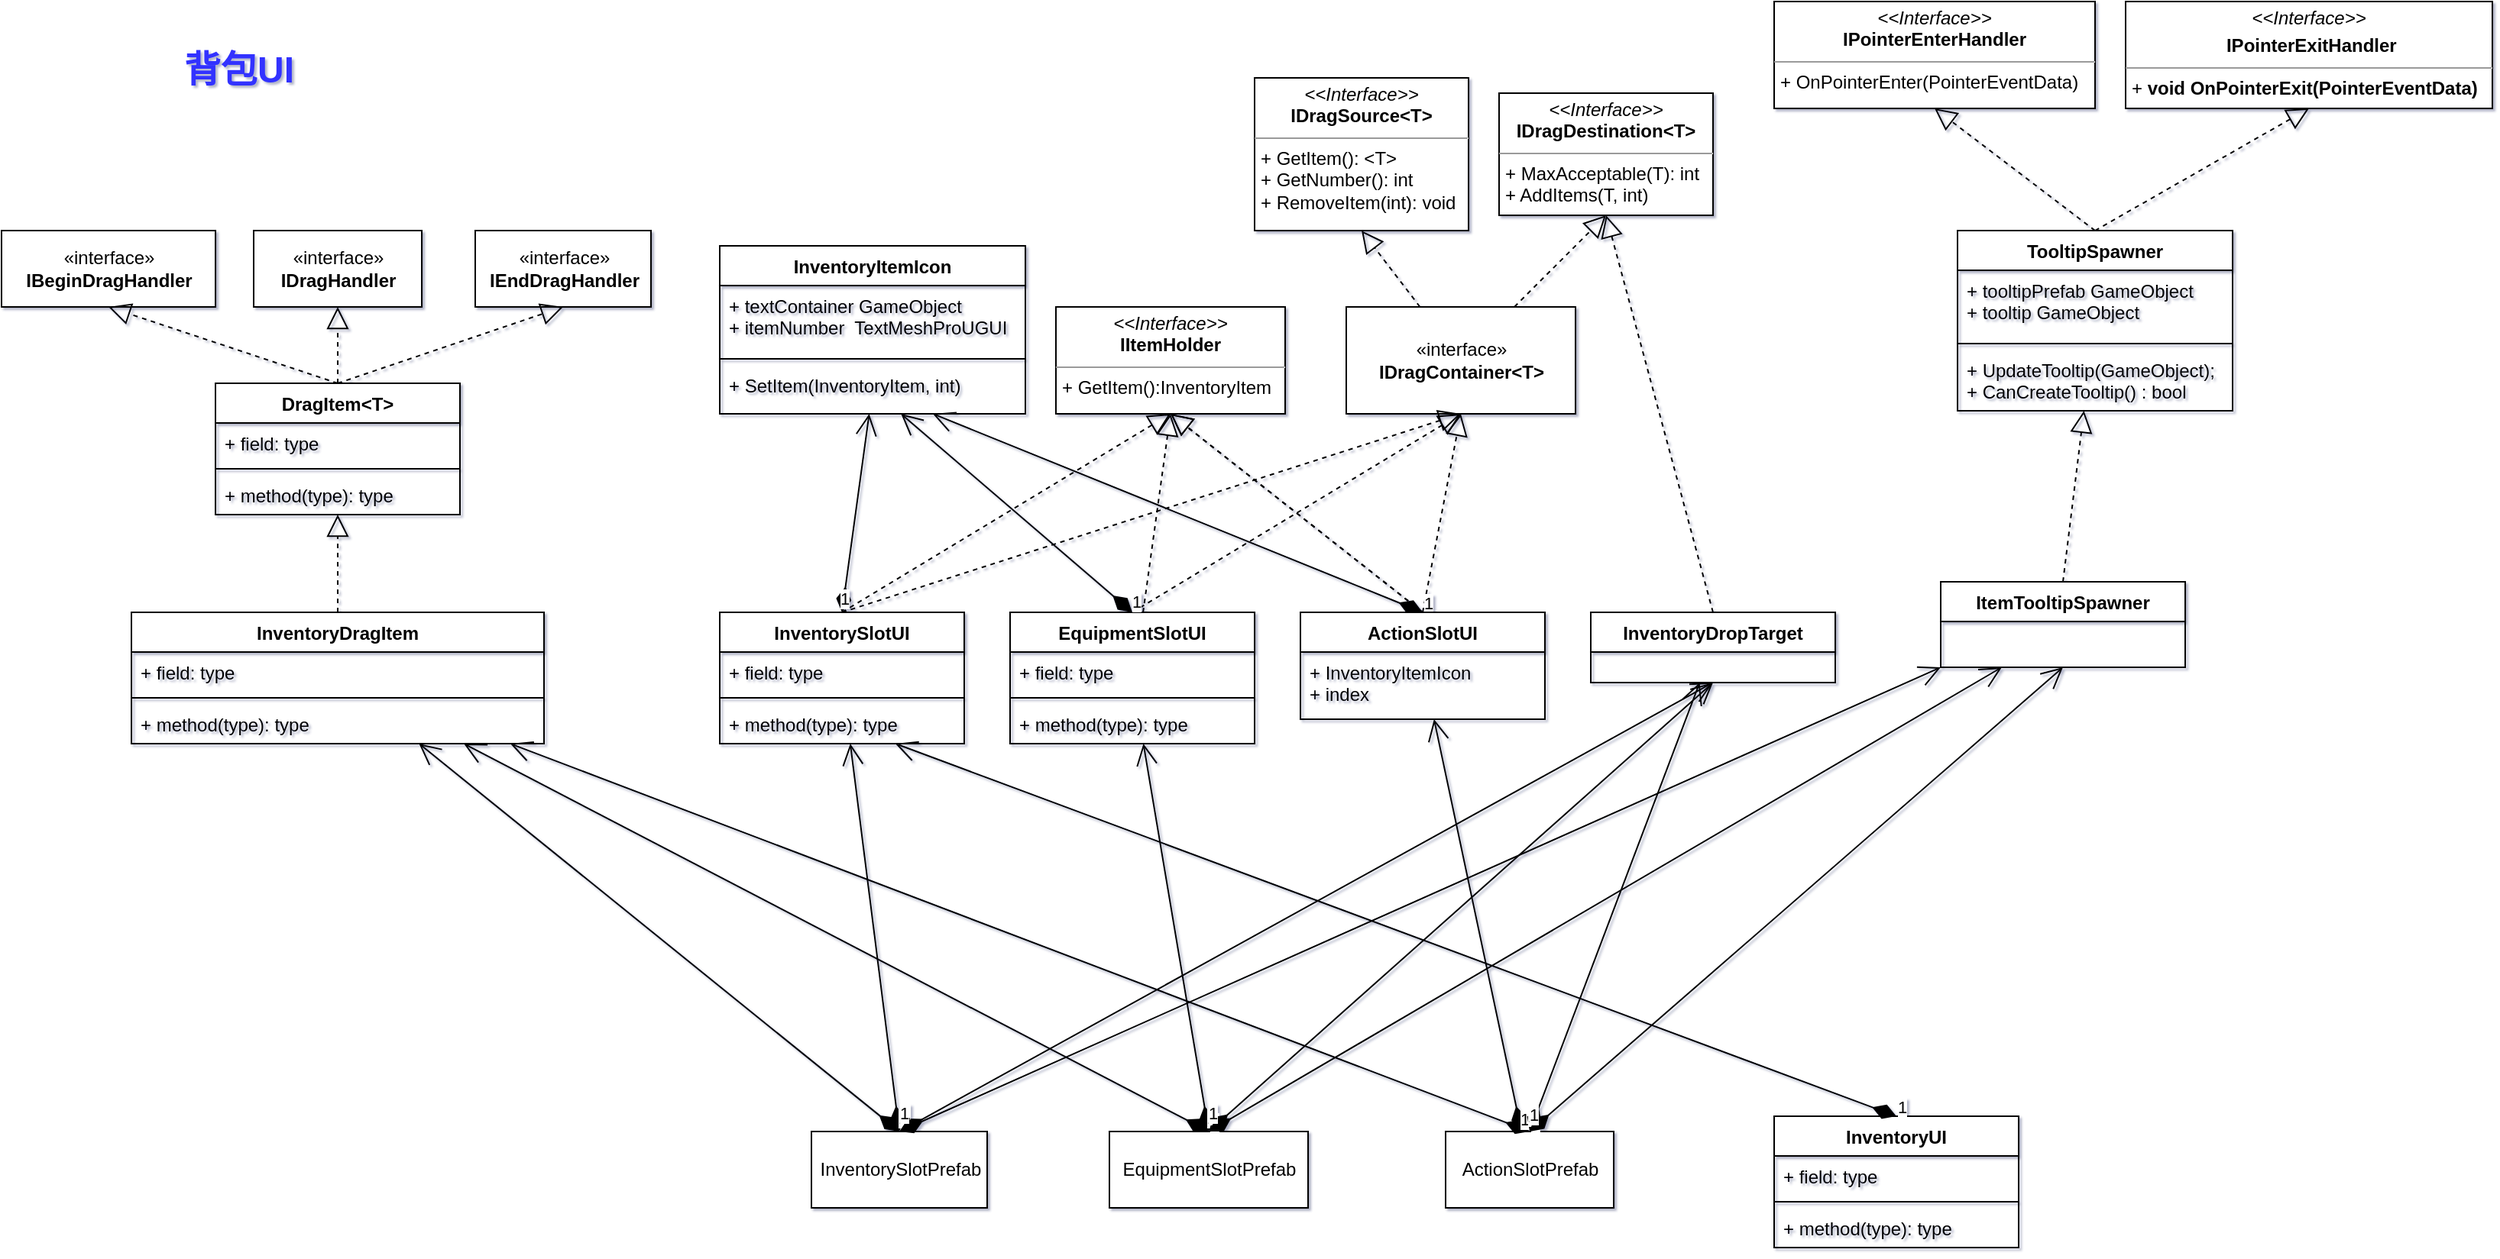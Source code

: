 <mxfile version="13.1.3">
    <diagram id="6hGFLwfOUW9BJ-s0fimq" name="Page-1">
        <mxGraphModel dx="1889" dy="1440" grid="1" gridSize="10" guides="1" tooltips="1" connect="1" arrows="1" fold="1" page="1" pageScale="1" pageWidth="827" pageHeight="1169" background="none" math="0" shadow="1">
            <root>
                <mxCell id="0"/>
                <mxCell id="1" parent="0"/>
                <mxCell id="6" value="«interface»&lt;br&gt;&lt;b&gt;IBeginDragHandler&lt;/b&gt;" style="html=1;" parent="1" vertex="1">
                    <mxGeometry x="20" y="180" width="140" height="50" as="geometry"/>
                </mxCell>
                <mxCell id="7" value="«interface»&lt;br&gt;&lt;b&gt;IDragHandler&lt;/b&gt;" style="html=1;" parent="1" vertex="1">
                    <mxGeometry x="185" y="180" width="110" height="50" as="geometry"/>
                </mxCell>
                <mxCell id="8" value="«interface»&lt;br&gt;&lt;b&gt;IEndDragHandler&lt;/b&gt;" style="html=1;" parent="1" vertex="1">
                    <mxGeometry x="330" y="180" width="115" height="50" as="geometry"/>
                </mxCell>
                <mxCell id="10" value="" style="endArrow=block;dashed=1;endFill=0;endSize=12;html=1;entryX=0.5;entryY=1;entryDx=0;entryDy=0;exitX=0.5;exitY=0;exitDx=0;exitDy=0;" parent="1" source="2" target="6" edge="1">
                    <mxGeometry width="160" relative="1" as="geometry">
                        <mxPoint x="100" y="470" as="sourcePoint"/>
                        <mxPoint x="260" y="470" as="targetPoint"/>
                    </mxGeometry>
                </mxCell>
                <mxCell id="11" value="" style="endArrow=block;dashed=1;endFill=0;endSize=12;html=1;exitX=0.5;exitY=0;exitDx=0;exitDy=0;" parent="1" source="2" target="7" edge="1">
                    <mxGeometry width="160" relative="1" as="geometry">
                        <mxPoint x="250" y="290" as="sourcePoint"/>
                        <mxPoint x="110" y="240" as="targetPoint"/>
                    </mxGeometry>
                </mxCell>
                <mxCell id="13" value="" style="endArrow=block;dashed=1;endFill=0;endSize=12;html=1;exitX=0.5;exitY=0;exitDx=0;exitDy=0;entryX=0.5;entryY=1;entryDx=0;entryDy=0;" parent="1" source="2" target="8" edge="1">
                    <mxGeometry width="160" relative="1" as="geometry">
                        <mxPoint x="250" y="290" as="sourcePoint"/>
                        <mxPoint x="256.667" y="240" as="targetPoint"/>
                    </mxGeometry>
                </mxCell>
                <mxCell id="24" value="" style="endArrow=block;dashed=1;endFill=0;endSize=12;html=1;exitX=0.5;exitY=0;exitDx=0;exitDy=0;" parent="1" source="18" target="5" edge="1">
                    <mxGeometry width="160" relative="1" as="geometry">
                        <mxPoint x="80" y="560" as="sourcePoint"/>
                        <mxPoint x="235" y="368" as="targetPoint"/>
                    </mxGeometry>
                </mxCell>
                <mxCell id="32" value="&lt;p style=&quot;margin: 0px ; margin-top: 4px ; text-align: center&quot;&gt;&lt;i&gt;&amp;lt;&amp;lt;Interface&amp;gt;&amp;gt;&lt;/i&gt;&lt;br&gt;&lt;b&gt;IDragSource&amp;lt;T&amp;gt;&lt;/b&gt;&lt;/p&gt;&lt;hr size=&quot;1&quot;&gt;&lt;p style=&quot;margin: 0px ; margin-left: 4px&quot;&gt;+ GetItem(): &amp;lt;T&amp;gt;&amp;nbsp;&lt;/p&gt;&lt;p style=&quot;margin: 0px ; margin-left: 4px&quot;&gt;+ GetNumber(): int&lt;/p&gt;&lt;p style=&quot;margin: 0px ; margin-left: 4px&quot;&gt;+ RemoveItem(int): void&lt;br&gt;&lt;/p&gt;" style="verticalAlign=top;align=left;overflow=fill;fontSize=12;fontFamily=Helvetica;html=1;" parent="1" vertex="1">
                    <mxGeometry x="840" y="80" width="140" height="100" as="geometry"/>
                </mxCell>
                <mxCell id="33" value="&lt;p style=&quot;margin: 0px ; margin-top: 4px ; text-align: center&quot;&gt;&lt;i&gt;&amp;lt;&amp;lt;Interface&amp;gt;&amp;gt;&lt;/i&gt;&lt;br&gt;&lt;b&gt;IDragDestination&amp;lt;T&amp;gt;&lt;/b&gt;&lt;/p&gt;&lt;hr size=&quot;1&quot;&gt;&lt;p style=&quot;margin: 0px ; margin-left: 4px&quot;&gt;+ MaxAcceptable(T): int&lt;br&gt;+ AddItems(T, int)&lt;/p&gt;" style="verticalAlign=top;align=left;overflow=fill;fontSize=12;fontFamily=Helvetica;html=1;" parent="1" vertex="1">
                    <mxGeometry x="1000" y="90" width="140" height="80" as="geometry"/>
                </mxCell>
                <mxCell id="35" value="«interface»&lt;br&gt;&lt;b&gt;IDragContainer&amp;lt;T&amp;gt;&lt;/b&gt;" style="html=1;" parent="1" vertex="1">
                    <mxGeometry x="900" y="230" width="150" height="70" as="geometry"/>
                </mxCell>
                <mxCell id="40" value="" style="endArrow=block;dashed=1;endFill=0;endSize=12;html=1;entryX=0.5;entryY=1;entryDx=0;entryDy=0;" parent="1" source="35" target="33" edge="1">
                    <mxGeometry width="160" relative="1" as="geometry">
                        <mxPoint x="920" y="220" as="sourcePoint"/>
                        <mxPoint x="1080" y="220" as="targetPoint"/>
                    </mxGeometry>
                </mxCell>
                <mxCell id="41" value="" style="endArrow=block;dashed=1;endFill=0;endSize=12;html=1;entryX=0.5;entryY=1;entryDx=0;entryDy=0;" parent="1" source="35" target="32" edge="1">
                    <mxGeometry width="160" relative="1" as="geometry">
                        <mxPoint x="870" y="210" as="sourcePoint"/>
                        <mxPoint x="1030" y="210" as="targetPoint"/>
                    </mxGeometry>
                </mxCell>
                <mxCell id="46" value="" style="endArrow=block;dashed=1;endFill=0;endSize=12;html=1;exitX=0.5;exitY=0;exitDx=0;exitDy=0;entryX=0.5;entryY=1;entryDx=0;entryDy=0;" parent="1" source="42" target="33" edge="1">
                    <mxGeometry width="160" relative="1" as="geometry">
                        <mxPoint x="240" y="550" as="sourcePoint"/>
                        <mxPoint x="400" y="550" as="targetPoint"/>
                    </mxGeometry>
                </mxCell>
                <mxCell id="48" value="&lt;p style=&quot;margin: 0px ; margin-top: 4px ; text-align: center&quot;&gt;&lt;i&gt;&amp;lt;&amp;lt;Interface&amp;gt;&amp;gt;&lt;/i&gt;&lt;br&gt;&lt;b&gt;IItemHolder&lt;/b&gt;&lt;/p&gt;&lt;hr size=&quot;1&quot;&gt;&lt;p style=&quot;margin: 0px ; margin-left: 4px&quot;&gt;+ GetItem():InventoryItem&lt;/p&gt;" style="verticalAlign=top;align=left;overflow=fill;fontSize=12;fontFamily=Helvetica;html=1;" parent="1" vertex="1">
                    <mxGeometry x="710" y="230" width="150" height="70" as="geometry"/>
                </mxCell>
                <mxCell id="53" value="" style="endArrow=block;dashed=1;endFill=0;endSize=12;html=1;exitX=0.5;exitY=0;exitDx=0;exitDy=0;entryX=0.5;entryY=1;entryDx=0;entryDy=0;" parent="1" source="49" target="35" edge="1">
                    <mxGeometry width="160" relative="1" as="geometry">
                        <mxPoint x="340" y="530" as="sourcePoint"/>
                        <mxPoint x="500" y="530" as="targetPoint"/>
                    </mxGeometry>
                </mxCell>
                <mxCell id="54" value="" style="endArrow=block;dashed=1;endFill=0;endSize=12;html=1;exitX=0.5;exitY=0;exitDx=0;exitDy=0;entryX=0.5;entryY=1;entryDx=0;entryDy=0;" parent="1" source="49" target="48" edge="1">
                    <mxGeometry width="160" relative="1" as="geometry">
                        <mxPoint x="370" y="530" as="sourcePoint"/>
                        <mxPoint x="530" y="530" as="targetPoint"/>
                    </mxGeometry>
                </mxCell>
                <mxCell id="55" value="EquipmentSlotUI" style="swimlane;fontStyle=1;align=center;verticalAlign=top;childLayout=stackLayout;horizontal=1;startSize=26;horizontalStack=0;resizeParent=1;resizeParentMax=0;resizeLast=0;collapsible=1;marginBottom=0;" parent="1" vertex="1">
                    <mxGeometry x="680" y="430" width="160" height="86" as="geometry"/>
                </mxCell>
                <mxCell id="56" value="+ field: type" style="text;strokeColor=none;fillColor=none;align=left;verticalAlign=top;spacingLeft=4;spacingRight=4;overflow=hidden;rotatable=0;points=[[0,0.5],[1,0.5]];portConstraint=eastwest;" parent="55" vertex="1">
                    <mxGeometry y="26" width="160" height="26" as="geometry"/>
                </mxCell>
                <mxCell id="57" value="" style="line;strokeWidth=1;fillColor=none;align=left;verticalAlign=middle;spacingTop=-1;spacingLeft=3;spacingRight=3;rotatable=0;labelPosition=right;points=[];portConstraint=eastwest;" parent="55" vertex="1">
                    <mxGeometry y="52" width="160" height="8" as="geometry"/>
                </mxCell>
                <mxCell id="58" value="+ method(type): type" style="text;strokeColor=none;fillColor=none;align=left;verticalAlign=top;spacingLeft=4;spacingRight=4;overflow=hidden;rotatable=0;points=[[0,0.5],[1,0.5]];portConstraint=eastwest;" parent="55" vertex="1">
                    <mxGeometry y="60" width="160" height="26" as="geometry"/>
                </mxCell>
                <mxCell id="67" value="" style="endArrow=block;dashed=1;endFill=0;endSize=12;html=1;exitX=0.544;exitY=0;exitDx=0;exitDy=0;exitPerimeter=0;entryX=0.5;entryY=1;entryDx=0;entryDy=0;" parent="1" source="55" target="48" edge="1">
                    <mxGeometry width="160" relative="1" as="geometry">
                        <mxPoint x="560" y="650" as="sourcePoint"/>
                        <mxPoint x="720" y="650" as="targetPoint"/>
                    </mxGeometry>
                </mxCell>
                <mxCell id="68" value="" style="endArrow=block;dashed=1;endFill=0;endSize=12;html=1;exitX=0.5;exitY=0;exitDx=0;exitDy=0;entryX=0.5;entryY=1;entryDx=0;entryDy=0;" parent="1" source="55" target="35" edge="1">
                    <mxGeometry width="160" relative="1" as="geometry">
                        <mxPoint x="620" y="630" as="sourcePoint"/>
                        <mxPoint x="780" y="630" as="targetPoint"/>
                    </mxGeometry>
                </mxCell>
                <mxCell id="69" value="" style="endArrow=block;dashed=1;endFill=0;endSize=12;html=1;entryX=0.5;entryY=1;entryDx=0;entryDy=0;" parent="1" target="48" edge="1">
                    <mxGeometry width="160" relative="1" as="geometry">
                        <mxPoint x="950" y="430" as="sourcePoint"/>
                        <mxPoint x="1035" y="160" as="targetPoint"/>
                    </mxGeometry>
                </mxCell>
                <mxCell id="70" value="" style="endArrow=block;dashed=1;endFill=0;endSize=12;html=1;exitX=0.5;exitY=0;exitDx=0;exitDy=0;entryX=0.5;entryY=1;entryDx=0;entryDy=0;" parent="1" source="59" target="35" edge="1">
                    <mxGeometry width="160" relative="1" as="geometry">
                        <mxPoint x="620" y="660" as="sourcePoint"/>
                        <mxPoint x="780" y="660" as="targetPoint"/>
                    </mxGeometry>
                </mxCell>
                <mxCell id="71" value="&lt;p style=&quot;margin: 0px ; margin-top: 4px ; text-align: center&quot;&gt;&lt;i&gt;&amp;lt;&amp;lt;Interface&amp;gt;&amp;gt;&lt;/i&gt;&lt;br&gt;&lt;b&gt;IPointerEnterHandler&lt;/b&gt;&lt;/p&gt;&lt;hr size=&quot;1&quot;&gt;&lt;p style=&quot;margin: 0px ; margin-left: 4px&quot;&gt;+&amp;nbsp;OnPointerEnter(PointerEventData)&lt;br&gt;&lt;/p&gt;" style="verticalAlign=top;align=left;overflow=fill;fontSize=12;fontFamily=Helvetica;html=1;" parent="1" vertex="1">
                    <mxGeometry x="1180" y="30" width="210" height="70" as="geometry"/>
                </mxCell>
                <mxCell id="72" value="&lt;p style=&quot;margin: 0px ; margin-top: 4px ; text-align: center&quot;&gt;&lt;i&gt;&amp;lt;&amp;lt;Interface&amp;gt;&amp;gt;&lt;/i&gt;&lt;br&gt;&lt;/p&gt;&lt;p style=&quot;margin: 0px ; margin-top: 4px ; text-align: center&quot;&gt;&lt;b&gt;&amp;nbsp;IPointerExitHandler&lt;/b&gt;&lt;/p&gt;&lt;hr size=&quot;1&quot;&gt;&lt;p style=&quot;margin: 0px ; margin-left: 4px&quot;&gt;+&amp;nbsp;&lt;b style=&quot;text-align: center&quot;&gt;void OnPointerExit(PointerEventData)&lt;/b&gt;&lt;br&gt;&lt;/p&gt;" style="verticalAlign=top;align=left;overflow=fill;fontSize=12;fontFamily=Helvetica;html=1;" parent="1" vertex="1">
                    <mxGeometry x="1410" y="30" width="240" height="70" as="geometry"/>
                </mxCell>
                <mxCell id="77" value="" style="endArrow=block;dashed=1;endFill=0;endSize=12;html=1;entryX=0.5;entryY=1;entryDx=0;entryDy=0;exitX=0.5;exitY=0;exitDx=0;exitDy=0;" parent="1" source="73" target="71" edge="1">
                    <mxGeometry width="160" relative="1" as="geometry">
                        <mxPoint x="1140" y="150" as="sourcePoint"/>
                        <mxPoint x="1300" y="150" as="targetPoint"/>
                    </mxGeometry>
                </mxCell>
                <mxCell id="78" value="" style="endArrow=block;dashed=1;endFill=0;endSize=12;html=1;entryX=0.5;entryY=1;entryDx=0;entryDy=0;exitX=0.5;exitY=0;exitDx=0;exitDy=0;" parent="1" source="73" target="72" edge="1">
                    <mxGeometry width="160" relative="1" as="geometry">
                        <mxPoint x="1481" y="170" as="sourcePoint"/>
                        <mxPoint x="1641" y="170" as="targetPoint"/>
                    </mxGeometry>
                </mxCell>
                <mxCell id="79" value="InventorySlotPrefab" style="html=1;" parent="1" vertex="1">
                    <mxGeometry x="550" y="770" width="115" height="50" as="geometry"/>
                </mxCell>
                <mxCell id="80" value="EquipmentSlotPrefab" style="html=1;" parent="1" vertex="1">
                    <mxGeometry x="745" y="770" width="130" height="50" as="geometry"/>
                </mxCell>
                <mxCell id="81" value="ActionSlotPrefab" style="html=1;" parent="1" vertex="1">
                    <mxGeometry x="965" y="770" width="110" height="50" as="geometry"/>
                </mxCell>
                <mxCell id="2" value="DragItem&lt;T&gt;" style="swimlane;fontStyle=1;align=center;verticalAlign=top;childLayout=stackLayout;horizontal=1;startSize=26;horizontalStack=0;resizeParent=1;resizeParentMax=0;resizeLast=0;collapsible=1;marginBottom=0;" parent="1" vertex="1">
                    <mxGeometry x="160" y="280" width="160" height="86" as="geometry"/>
                </mxCell>
                <mxCell id="3" value="+ field: type" style="text;strokeColor=none;fillColor=none;align=left;verticalAlign=top;spacingLeft=4;spacingRight=4;overflow=hidden;rotatable=0;points=[[0,0.5],[1,0.5]];portConstraint=eastwest;" parent="2" vertex="1">
                    <mxGeometry y="26" width="160" height="26" as="geometry"/>
                </mxCell>
                <mxCell id="4" value="" style="line;strokeWidth=1;fillColor=none;align=left;verticalAlign=middle;spacingTop=-1;spacingLeft=3;spacingRight=3;rotatable=0;labelPosition=right;points=[];portConstraint=eastwest;" parent="2" vertex="1">
                    <mxGeometry y="52" width="160" height="8" as="geometry"/>
                </mxCell>
                <mxCell id="5" value="+ method(type): type" style="text;strokeColor=none;fillColor=none;align=left;verticalAlign=top;spacingLeft=4;spacingRight=4;overflow=hidden;rotatable=0;points=[[0,0.5],[1,0.5]];portConstraint=eastwest;" parent="2" vertex="1">
                    <mxGeometry y="60" width="160" height="26" as="geometry"/>
                </mxCell>
                <mxCell id="18" value="InventoryDragItem" style="swimlane;fontStyle=1;align=center;verticalAlign=top;childLayout=stackLayout;horizontal=1;startSize=26;horizontalStack=0;resizeParent=1;resizeParentMax=0;resizeLast=0;collapsible=1;marginBottom=0;" parent="1" vertex="1">
                    <mxGeometry x="105" y="430" width="270" height="86" as="geometry"/>
                </mxCell>
                <mxCell id="19" value="+ field: type" style="text;strokeColor=none;fillColor=none;align=left;verticalAlign=top;spacingLeft=4;spacingRight=4;overflow=hidden;rotatable=0;points=[[0,0.5],[1,0.5]];portConstraint=eastwest;" parent="18" vertex="1">
                    <mxGeometry y="26" width="270" height="26" as="geometry"/>
                </mxCell>
                <mxCell id="20" value="" style="line;strokeWidth=1;fillColor=none;align=left;verticalAlign=middle;spacingTop=-1;spacingLeft=3;spacingRight=3;rotatable=0;labelPosition=right;points=[];portConstraint=eastwest;" parent="18" vertex="1">
                    <mxGeometry y="52" width="270" height="8" as="geometry"/>
                </mxCell>
                <mxCell id="21" value="+ method(type): type" style="text;strokeColor=none;fillColor=none;align=left;verticalAlign=top;spacingLeft=4;spacingRight=4;overflow=hidden;rotatable=0;points=[[0,0.5],[1,0.5]];portConstraint=eastwest;" parent="18" vertex="1">
                    <mxGeometry y="60" width="270" height="26" as="geometry"/>
                </mxCell>
                <mxCell id="86" value="InventoryItemIcon" style="swimlane;fontStyle=1;align=center;verticalAlign=top;childLayout=stackLayout;horizontal=1;startSize=26;horizontalStack=0;resizeParent=1;resizeParentMax=0;resizeLast=0;collapsible=1;marginBottom=0;" parent="1" vertex="1">
                    <mxGeometry x="490" y="190" width="200" height="110" as="geometry"/>
                </mxCell>
                <mxCell id="87" value="+ textContainer GameObject &#10;+ itemNumber  TextMeshProUGUI " style="text;strokeColor=none;fillColor=none;align=left;verticalAlign=top;spacingLeft=4;spacingRight=4;overflow=hidden;rotatable=0;points=[[0,0.5],[1,0.5]];portConstraint=eastwest;" parent="86" vertex="1">
                    <mxGeometry y="26" width="200" height="44" as="geometry"/>
                </mxCell>
                <mxCell id="88" value="" style="line;strokeWidth=1;fillColor=none;align=left;verticalAlign=middle;spacingTop=-1;spacingLeft=3;spacingRight=3;rotatable=0;labelPosition=right;points=[];portConstraint=eastwest;" parent="86" vertex="1">
                    <mxGeometry y="70" width="200" height="8" as="geometry"/>
                </mxCell>
                <mxCell id="89" value="+ SetItem(InventoryItem, int)" style="text;strokeColor=none;fillColor=none;align=left;verticalAlign=top;spacingLeft=4;spacingRight=4;overflow=hidden;rotatable=0;points=[[0,0.5],[1,0.5]];portConstraint=eastwest;" parent="86" vertex="1">
                    <mxGeometry y="78" width="200" height="32" as="geometry"/>
                </mxCell>
                <mxCell id="42" value="InventoryDropTarget" style="swimlane;fontStyle=1;align=center;verticalAlign=top;childLayout=stackLayout;horizontal=1;startSize=26;horizontalStack=0;resizeParent=1;resizeParentMax=0;resizeLast=0;collapsible=1;marginBottom=0;" parent="1" vertex="1">
                    <mxGeometry x="1060" y="430" width="160" height="46" as="geometry"/>
                </mxCell>
                <mxCell id="95" value="1" style="endArrow=open;html=1;endSize=12;startArrow=diamondThin;startSize=14;startFill=1;align=left;verticalAlign=bottom;exitX=0.5;exitY=0;exitDx=0;exitDy=0;" parent="1" source="49" target="89" edge="1">
                    <mxGeometry x="-1" y="3" relative="1" as="geometry">
                        <mxPoint x="420" y="380" as="sourcePoint"/>
                        <mxPoint x="580" y="380" as="targetPoint"/>
                    </mxGeometry>
                </mxCell>
                <mxCell id="96" value="1" style="endArrow=open;html=1;endSize=12;startArrow=diamondThin;startSize=14;startFill=1;align=left;verticalAlign=bottom;exitX=0.5;exitY=0;exitDx=0;exitDy=0;" parent="1" source="55" target="89" edge="1">
                    <mxGeometry x="-1" y="3" relative="1" as="geometry">
                        <mxPoint x="580" y="440" as="sourcePoint"/>
                        <mxPoint x="597.808" y="310" as="targetPoint"/>
                    </mxGeometry>
                </mxCell>
                <mxCell id="97" value="1" style="endArrow=open;html=1;endSize=12;startArrow=diamondThin;startSize=14;startFill=1;align=left;verticalAlign=bottom;exitX=0.5;exitY=0;exitDx=0;exitDy=0;" parent="1" source="59" target="89" edge="1">
                    <mxGeometry x="-1" y="3" relative="1" as="geometry">
                        <mxPoint x="580" y="440" as="sourcePoint"/>
                        <mxPoint x="594.054" y="310.0" as="targetPoint"/>
                    </mxGeometry>
                </mxCell>
                <mxCell id="98" value="1" style="endArrow=open;html=1;endSize=12;startArrow=diamondThin;startSize=14;startFill=1;align=left;verticalAlign=bottom;exitX=0.5;exitY=0;exitDx=0;exitDy=0;" parent="1" source="79" target="18" edge="1">
                    <mxGeometry x="-1" y="3" relative="1" as="geometry">
                        <mxPoint x="410" y="720" as="sourcePoint"/>
                        <mxPoint x="570" y="720" as="targetPoint"/>
                    </mxGeometry>
                </mxCell>
                <mxCell id="99" value="1" style="endArrow=open;html=1;endSize=12;startArrow=diamondThin;startSize=14;startFill=1;align=left;verticalAlign=bottom;exitX=0.5;exitY=0;exitDx=0;exitDy=0;" parent="1" source="79" target="59" edge="1">
                    <mxGeometry x="-1" y="3" relative="1" as="geometry">
                        <mxPoint x="617.5" y="780" as="sourcePoint"/>
                        <mxPoint x="250" y="526" as="targetPoint"/>
                    </mxGeometry>
                </mxCell>
                <mxCell id="100" value="1" style="endArrow=open;html=1;endSize=12;startArrow=diamondThin;startSize=14;startFill=1;align=left;verticalAlign=bottom;entryX=0.5;entryY=1;entryDx=0;entryDy=0;" parent="1" target="42" edge="1">
                    <mxGeometry x="-1" y="3" relative="1" as="geometry">
                        <mxPoint x="608" y="770" as="sourcePoint"/>
                        <mxPoint x="580" y="510" as="targetPoint"/>
                    </mxGeometry>
                </mxCell>
                <mxCell id="49" value="ActionSlotUI" style="swimlane;fontStyle=1;align=center;verticalAlign=top;childLayout=stackLayout;horizontal=1;startSize=26;horizontalStack=0;resizeParent=1;resizeParentMax=0;resizeLast=0;collapsible=1;marginBottom=0;" parent="1" vertex="1">
                    <mxGeometry x="870" y="430" width="160" height="70" as="geometry"/>
                </mxCell>
                <mxCell id="50" value="+ InventoryItemIcon&#10;+ index" style="text;strokeColor=none;fillColor=none;align=left;verticalAlign=top;spacingLeft=4;spacingRight=4;overflow=hidden;rotatable=0;points=[[0,0.5],[1,0.5]];portConstraint=eastwest;" parent="49" vertex="1">
                    <mxGeometry y="26" width="160" height="44" as="geometry"/>
                </mxCell>
                <mxCell id="59" value="InventorySlotUI" style="swimlane;fontStyle=1;align=center;verticalAlign=top;childLayout=stackLayout;horizontal=1;startSize=26;horizontalStack=0;resizeParent=1;resizeParentMax=0;resizeLast=0;collapsible=1;marginBottom=0;" parent="1" vertex="1">
                    <mxGeometry x="490" y="430" width="160" height="86" as="geometry"/>
                </mxCell>
                <mxCell id="60" value="+ field: type" style="text;strokeColor=none;fillColor=none;align=left;verticalAlign=top;spacingLeft=4;spacingRight=4;overflow=hidden;rotatable=0;points=[[0,0.5],[1,0.5]];portConstraint=eastwest;" parent="59" vertex="1">
                    <mxGeometry y="26" width="160" height="26" as="geometry"/>
                </mxCell>
                <mxCell id="61" value="" style="line;strokeWidth=1;fillColor=none;align=left;verticalAlign=middle;spacingTop=-1;spacingLeft=3;spacingRight=3;rotatable=0;labelPosition=right;points=[];portConstraint=eastwest;" parent="59" vertex="1">
                    <mxGeometry y="52" width="160" height="8" as="geometry"/>
                </mxCell>
                <mxCell id="62" value="+ method(type): type" style="text;strokeColor=none;fillColor=none;align=left;verticalAlign=top;spacingLeft=4;spacingRight=4;overflow=hidden;rotatable=0;points=[[0,0.5],[1,0.5]];portConstraint=eastwest;" parent="59" vertex="1">
                    <mxGeometry y="60" width="160" height="26" as="geometry"/>
                </mxCell>
                <mxCell id="101" value="1" style="endArrow=open;html=1;endSize=12;startArrow=diamondThin;startSize=14;startFill=1;align=left;verticalAlign=bottom;exitX=0.5;exitY=0;exitDx=0;exitDy=0;" parent="1" source="80" target="18" edge="1">
                    <mxGeometry x="-1" y="3" relative="1" as="geometry">
                        <mxPoint x="617.5" y="780" as="sourcePoint"/>
                        <mxPoint x="303.207" y="526" as="targetPoint"/>
                    </mxGeometry>
                </mxCell>
                <mxCell id="102" value="1" style="endArrow=open;html=1;endSize=12;startArrow=diamondThin;startSize=14;startFill=1;align=left;verticalAlign=bottom;exitX=0.5;exitY=0;exitDx=0;exitDy=0;" parent="1" source="80" target="55" edge="1">
                    <mxGeometry x="-1" y="3" relative="1" as="geometry">
                        <mxPoint x="617.5" y="780" as="sourcePoint"/>
                        <mxPoint x="585.429" y="526" as="targetPoint"/>
                    </mxGeometry>
                </mxCell>
                <mxCell id="103" value="1" style="endArrow=open;html=1;endSize=12;startArrow=diamondThin;startSize=14;startFill=1;align=left;verticalAlign=bottom;entryX=0.5;entryY=1;entryDx=0;entryDy=0;exitX=0.5;exitY=0;exitDx=0;exitDy=0;" parent="1" source="80" target="42" edge="1">
                    <mxGeometry x="-1" y="3" relative="1" as="geometry">
                        <mxPoint x="617.5" y="780" as="sourcePoint"/>
                        <mxPoint x="1150" y="486" as="targetPoint"/>
                    </mxGeometry>
                </mxCell>
                <mxCell id="104" value="1" style="endArrow=open;html=1;endSize=12;startArrow=diamondThin;startSize=14;startFill=1;align=left;verticalAlign=bottom;exitX=0.5;exitY=0;exitDx=0;exitDy=0;" parent="1" source="81" target="18" edge="1">
                    <mxGeometry x="-1" y="3" relative="1" as="geometry">
                        <mxPoint x="775.745" y="780" as="sourcePoint"/>
                        <mxPoint x="326.118" y="526" as="targetPoint"/>
                    </mxGeometry>
                </mxCell>
                <mxCell id="105" value="1" style="endArrow=open;html=1;endSize=12;startArrow=diamondThin;startSize=14;startFill=1;align=left;verticalAlign=bottom;" parent="1" source="81" target="49" edge="1">
                    <mxGeometry x="-1" y="3" relative="1" as="geometry">
                        <mxPoint x="816.118" y="780" as="sourcePoint"/>
                        <mxPoint x="776.677" y="526" as="targetPoint"/>
                    </mxGeometry>
                </mxCell>
                <mxCell id="106" value="1" style="endArrow=open;html=1;endSize=12;startArrow=diamondThin;startSize=14;startFill=1;align=left;verticalAlign=bottom;" parent="1" target="42" edge="1">
                    <mxGeometry x="-1" y="3" relative="1" as="geometry">
                        <mxPoint x="1020" y="770" as="sourcePoint"/>
                        <mxPoint x="1150" y="486" as="targetPoint"/>
                    </mxGeometry>
                </mxCell>
                <mxCell id="63" value="InventoryUI" style="swimlane;fontStyle=1;align=center;verticalAlign=top;childLayout=stackLayout;horizontal=1;startSize=26;horizontalStack=0;resizeParent=1;resizeParentMax=0;resizeLast=0;collapsible=1;marginBottom=0;" parent="1" vertex="1">
                    <mxGeometry x="1180" y="760" width="160" height="86" as="geometry"/>
                </mxCell>
                <mxCell id="64" value="+ field: type" style="text;strokeColor=none;fillColor=none;align=left;verticalAlign=top;spacingLeft=4;spacingRight=4;overflow=hidden;rotatable=0;points=[[0,0.5],[1,0.5]];portConstraint=eastwest;" parent="63" vertex="1">
                    <mxGeometry y="26" width="160" height="26" as="geometry"/>
                </mxCell>
                <mxCell id="65" value="" style="line;strokeWidth=1;fillColor=none;align=left;verticalAlign=middle;spacingTop=-1;spacingLeft=3;spacingRight=3;rotatable=0;labelPosition=right;points=[];portConstraint=eastwest;" parent="63" vertex="1">
                    <mxGeometry y="52" width="160" height="8" as="geometry"/>
                </mxCell>
                <mxCell id="66" value="+ method(type): type" style="text;strokeColor=none;fillColor=none;align=left;verticalAlign=top;spacingLeft=4;spacingRight=4;overflow=hidden;rotatable=0;points=[[0,0.5],[1,0.5]];portConstraint=eastwest;" parent="63" vertex="1">
                    <mxGeometry y="60" width="160" height="26" as="geometry"/>
                </mxCell>
                <mxCell id="107" value="1" style="endArrow=open;html=1;endSize=12;startArrow=diamondThin;startSize=14;startFill=1;align=left;verticalAlign=bottom;exitX=0.5;exitY=0;exitDx=0;exitDy=0;" parent="1" source="63" target="62" edge="1">
                    <mxGeometry x="-1" y="3" relative="1" as="geometry">
                        <mxPoint x="1030" y="780.0" as="sourcePoint"/>
                        <mxPoint x="1141.293" y="486" as="targetPoint"/>
                    </mxGeometry>
                </mxCell>
                <mxCell id="114" value="" style="endArrow=block;dashed=1;endFill=0;endSize=12;html=1;exitX=0.5;exitY=0;exitDx=0;exitDy=0;" parent="1" source="108" target="73" edge="1">
                    <mxGeometry width="160" relative="1" as="geometry">
                        <mxPoint x="1089" y="420" as="sourcePoint"/>
                        <mxPoint x="1039" y="160" as="targetPoint"/>
                    </mxGeometry>
                </mxCell>
                <mxCell id="115" value="" style="endArrow=block;dashed=1;endFill=0;endSize=12;html=1;exitX=0.5;exitY=0;exitDx=0;exitDy=0;entryX=0.5;entryY=1;entryDx=0;entryDy=0;" parent="1" source="59" target="48" edge="1">
                    <mxGeometry width="160" relative="1" as="geometry">
                        <mxPoint x="777.04" y="440" as="sourcePoint"/>
                        <mxPoint x="795" y="310.0" as="targetPoint"/>
                    </mxGeometry>
                </mxCell>
                <mxCell id="116" value="1" style="endArrow=open;html=1;endSize=12;startArrow=diamondThin;startSize=14;startFill=1;align=left;verticalAlign=bottom;entryX=0;entryY=1;entryDx=0;entryDy=0;exitX=0.5;exitY=0;exitDx=0;exitDy=0;" parent="1" source="79" target="108" edge="1">
                    <mxGeometry x="-1" y="3" relative="1" as="geometry">
                        <mxPoint x="618" y="780" as="sourcePoint"/>
                        <mxPoint x="1420" y="486" as="targetPoint"/>
                    </mxGeometry>
                </mxCell>
                <mxCell id="117" value="1" style="endArrow=open;html=1;endSize=12;startArrow=diamondThin;startSize=14;startFill=1;align=left;verticalAlign=bottom;exitX=0.5;exitY=0;exitDx=0;exitDy=0;entryX=0.25;entryY=1;entryDx=0;entryDy=0;" parent="1" source="80" target="108" edge="1">
                    <mxGeometry x="-1" y="3" relative="1" as="geometry">
                        <mxPoint x="820" y="780" as="sourcePoint"/>
                        <mxPoint x="1430" y="486" as="targetPoint"/>
                    </mxGeometry>
                </mxCell>
                <mxCell id="118" value="1" style="endArrow=open;html=1;endSize=12;startArrow=diamondThin;startSize=14;startFill=1;align=left;verticalAlign=bottom;entryX=0.5;entryY=1;entryDx=0;entryDy=0;exitX=0.5;exitY=0;exitDx=0;exitDy=0;" parent="1" source="81" target="108" edge="1">
                    <mxGeometry x="-1" y="3" relative="1" as="geometry">
                        <mxPoint x="1030" y="780" as="sourcePoint"/>
                        <mxPoint x="1141.293" y="486" as="targetPoint"/>
                    </mxGeometry>
                </mxCell>
                <mxCell id="73" value="TooltipSpawner" style="swimlane;fontStyle=1;align=center;verticalAlign=top;childLayout=stackLayout;horizontal=1;startSize=26;horizontalStack=0;resizeParent=1;resizeParentMax=0;resizeLast=0;collapsible=1;marginBottom=0;" parent="1" vertex="1">
                    <mxGeometry x="1300" y="180" width="180" height="118" as="geometry"/>
                </mxCell>
                <mxCell id="74" value="+ tooltipPrefab GameObject &#10;+ tooltip GameObject " style="text;strokeColor=none;fillColor=none;align=left;verticalAlign=top;spacingLeft=4;spacingRight=4;overflow=hidden;rotatable=0;points=[[0,0.5],[1,0.5]];portConstraint=eastwest;" parent="73" vertex="1">
                    <mxGeometry y="26" width="180" height="44" as="geometry"/>
                </mxCell>
                <mxCell id="75" value="" style="line;strokeWidth=1;fillColor=none;align=left;verticalAlign=middle;spacingTop=-1;spacingLeft=3;spacingRight=3;rotatable=0;labelPosition=right;points=[];portConstraint=eastwest;" parent="73" vertex="1">
                    <mxGeometry y="70" width="180" height="8" as="geometry"/>
                </mxCell>
                <mxCell id="76" value="+ UpdateTooltip(GameObject);&#10;+ CanCreateTooltip() : bool " style="text;strokeColor=none;fillColor=none;align=left;verticalAlign=top;spacingLeft=4;spacingRight=4;overflow=hidden;rotatable=0;points=[[0,0.5],[1,0.5]];portConstraint=eastwest;" parent="73" vertex="1">
                    <mxGeometry y="78" width="180" height="40" as="geometry"/>
                </mxCell>
                <mxCell id="108" value="ItemTooltipSpawner" style="swimlane;fontStyle=1;align=center;verticalAlign=top;childLayout=stackLayout;horizontal=1;startSize=26;horizontalStack=0;resizeParent=1;resizeParentMax=0;resizeLast=0;collapsible=1;marginBottom=0;" parent="1" vertex="1">
                    <mxGeometry x="1289" y="410" width="160" height="56" as="geometry"/>
                </mxCell>
                <mxCell id="119" value="背包UI" style="text;html=1;align=center;verticalAlign=middle;resizable=0;points=[];autosize=1;fontColor=#3333FF;labelBorderColor=none;labelBackgroundColor=none;fontSize=24;fontStyle=1" vertex="1" parent="1">
                    <mxGeometry x="130" y="60" width="90" height="30" as="geometry"/>
                </mxCell>
            </root>
        </mxGraphModel>
    </diagram>
</mxfile>